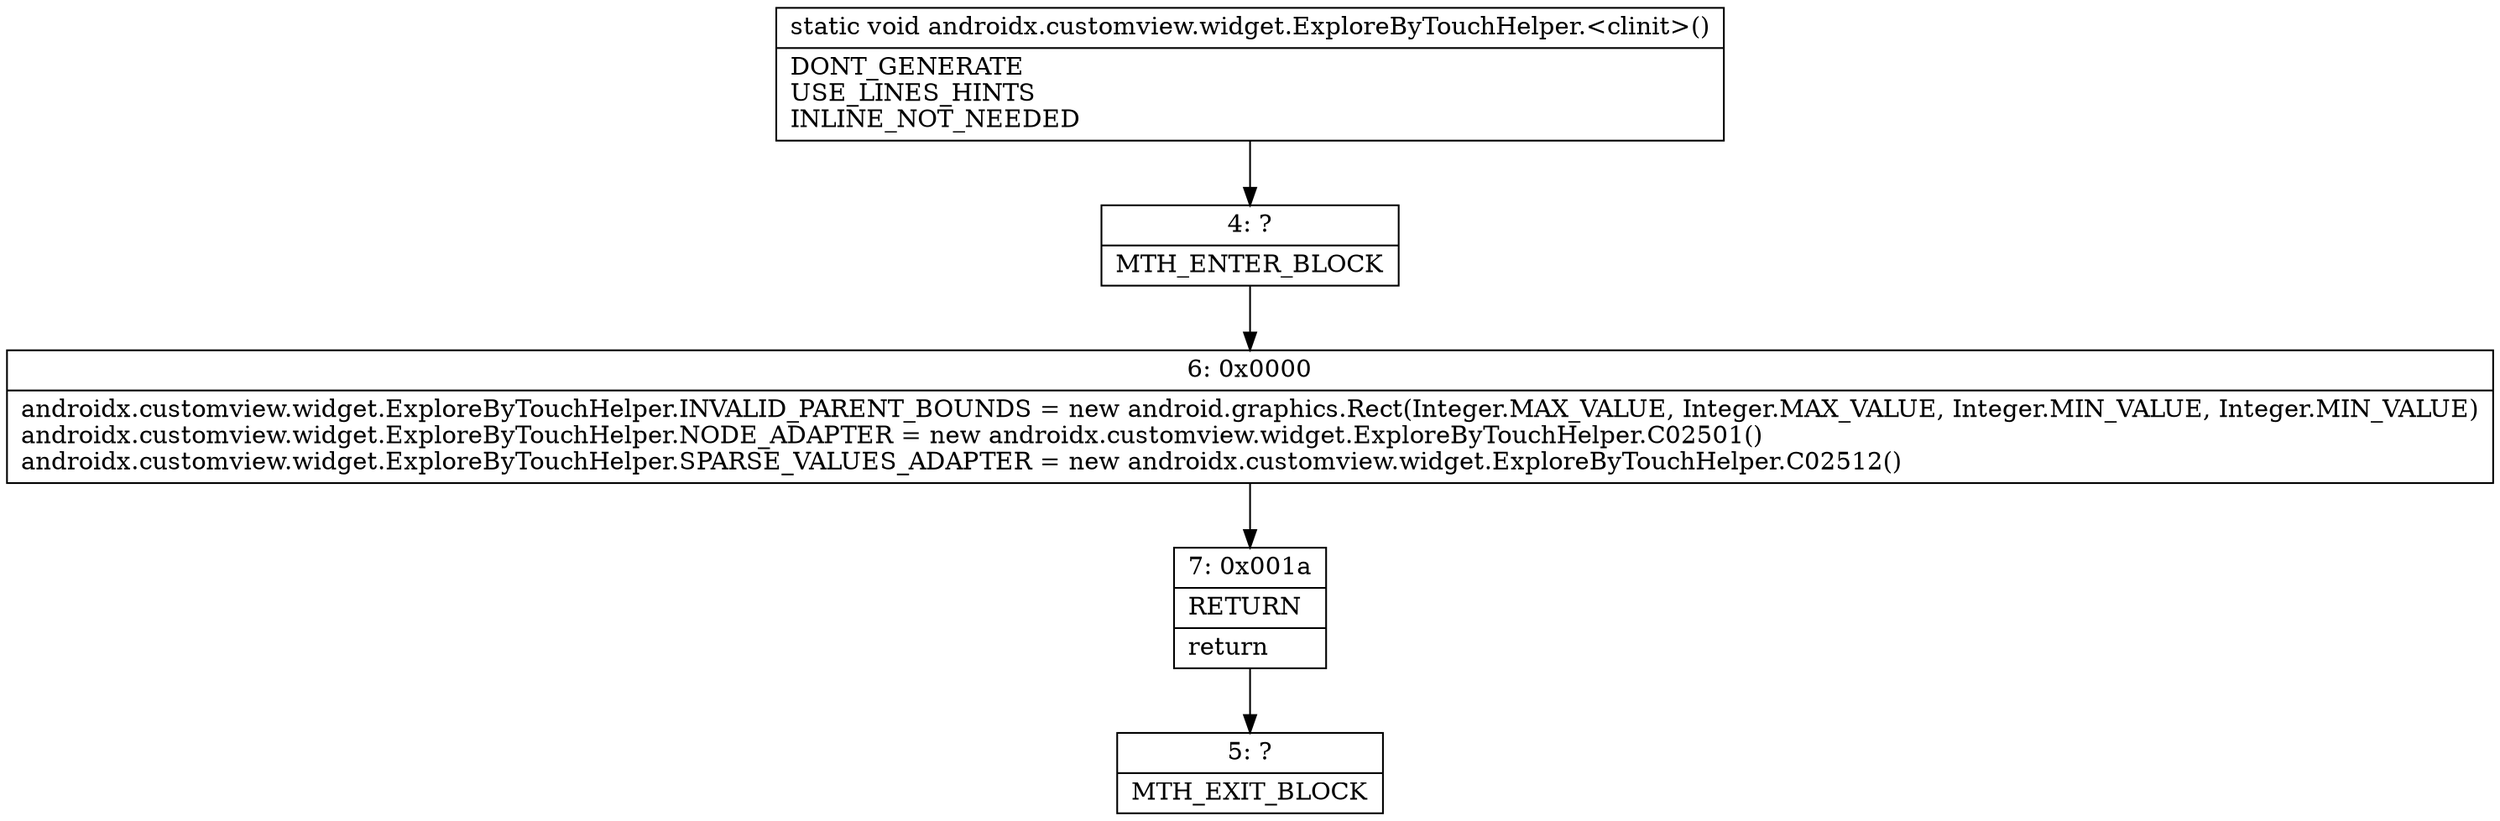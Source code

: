 digraph "CFG forandroidx.customview.widget.ExploreByTouchHelper.\<clinit\>()V" {
Node_4 [shape=record,label="{4\:\ ?|MTH_ENTER_BLOCK\l}"];
Node_6 [shape=record,label="{6\:\ 0x0000|androidx.customview.widget.ExploreByTouchHelper.INVALID_PARENT_BOUNDS = new android.graphics.Rect(Integer.MAX_VALUE, Integer.MAX_VALUE, Integer.MIN_VALUE, Integer.MIN_VALUE)\landroidx.customview.widget.ExploreByTouchHelper.NODE_ADAPTER = new androidx.customview.widget.ExploreByTouchHelper.C02501()\landroidx.customview.widget.ExploreByTouchHelper.SPARSE_VALUES_ADAPTER = new androidx.customview.widget.ExploreByTouchHelper.C02512()\l}"];
Node_7 [shape=record,label="{7\:\ 0x001a|RETURN\l|return\l}"];
Node_5 [shape=record,label="{5\:\ ?|MTH_EXIT_BLOCK\l}"];
MethodNode[shape=record,label="{static void androidx.customview.widget.ExploreByTouchHelper.\<clinit\>()  | DONT_GENERATE\lUSE_LINES_HINTS\lINLINE_NOT_NEEDED\l}"];
MethodNode -> Node_4;Node_4 -> Node_6;
Node_6 -> Node_7;
Node_7 -> Node_5;
}

